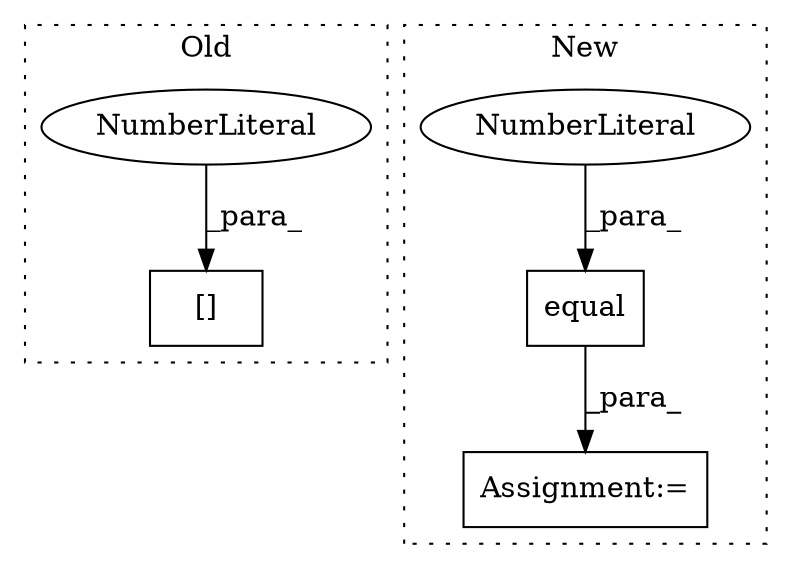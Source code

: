 digraph G {
subgraph cluster0 {
1 [label="[]" a="2" s="648,661" l="12,1" shape="box"];
5 [label="NumberLiteral" a="34" s="660" l="1" shape="ellipse"];
label = "Old";
style="dotted";
}
subgraph cluster1 {
2 [label="equal" a="32" s="4546,4583" l="6,1" shape="box"];
3 [label="Assignment:=" a="7" s="4531" l="1" shape="box"];
4 [label="NumberLiteral" a="34" s="4582" l="1" shape="ellipse"];
label = "New";
style="dotted";
}
2 -> 3 [label="_para_"];
4 -> 2 [label="_para_"];
5 -> 1 [label="_para_"];
}